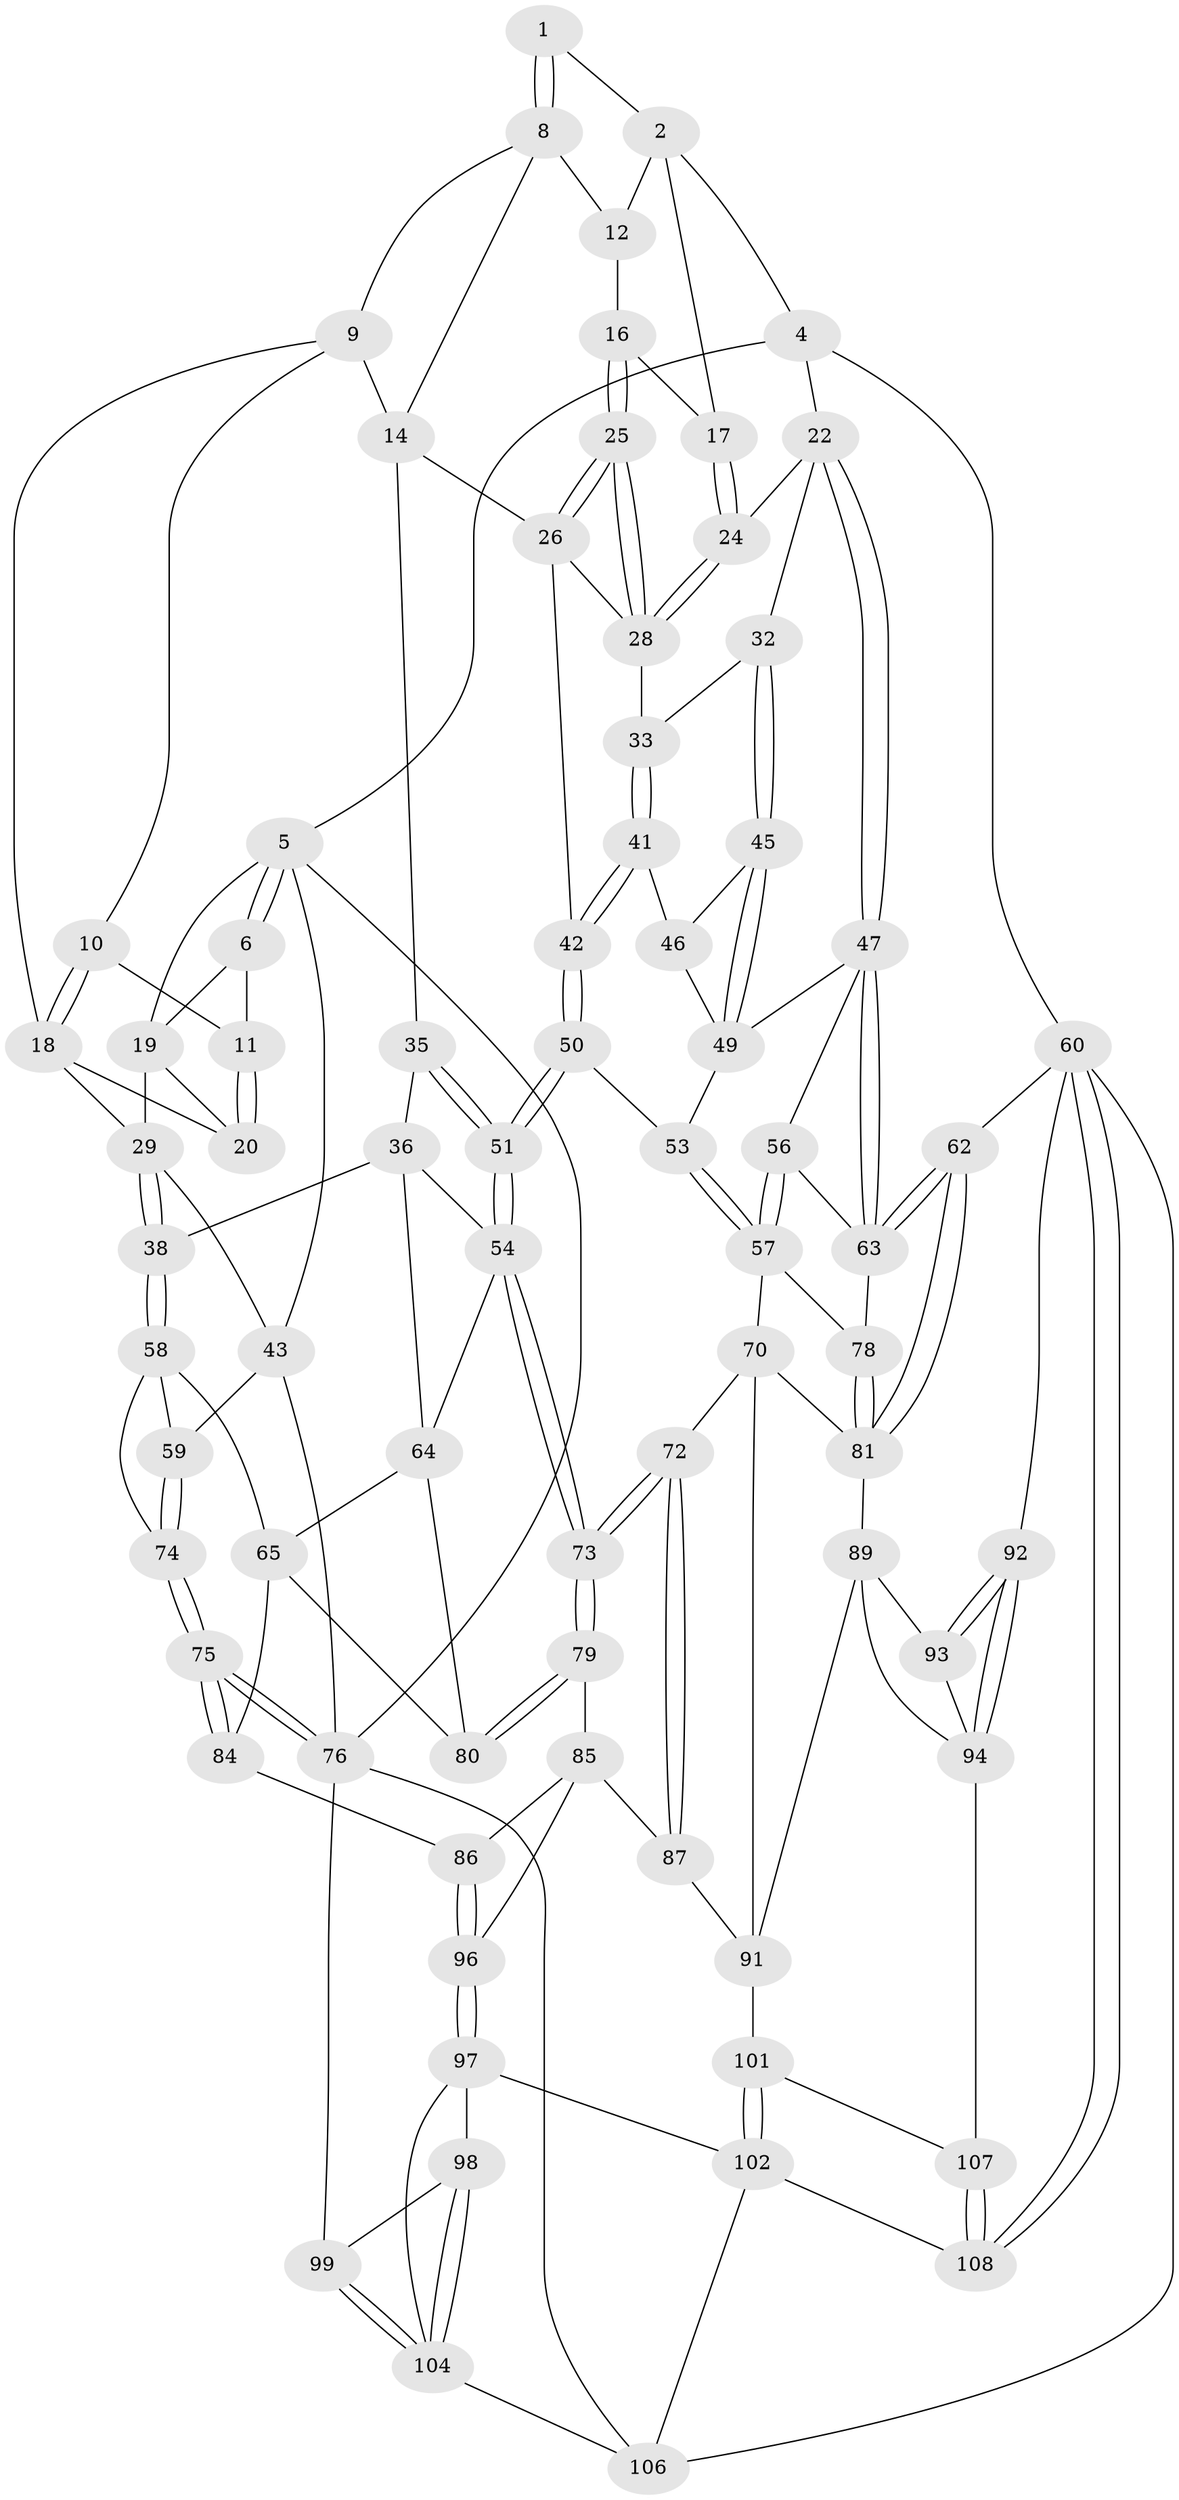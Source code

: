 // Generated by graph-tools (version 1.1) at 2025/52/02/27/25 19:52:38]
// undirected, 76 vertices, 176 edges
graph export_dot {
graph [start="1"]
  node [color=gray90,style=filled];
  1 [pos="+0.48393298035436494+0"];
  2 [pos="+0.5558034254083959+0",super="+3"];
  4 [pos="+1+0"];
  5 [pos="+0+0",super="+40"];
  6 [pos="+0+0",super="+7"];
  8 [pos="+0.4822357786507057+0",super="+13"];
  9 [pos="+0.41139939304691375+0.024829240903233168",super="+15"];
  10 [pos="+0.33698532581223073+0.0033849810369187207"];
  11 [pos="+0.3081403748964503+0"];
  12 [pos="+0.5870854660338565+0.029298683479293673"];
  14 [pos="+0.5015505498730143+0.11239053834100206",super="+27"];
  16 [pos="+0.6699825504558559+0.040389356314957034"];
  17 [pos="+0.801758775463492+0"];
  18 [pos="+0.40292150941434424+0.1394007525147196",super="+21"];
  19 [pos="+0.2384251227438789+0.06574960444785852",super="+31"];
  20 [pos="+0.2607027849106263+0.05393570299638985"];
  22 [pos="+1+0",super="+23"];
  24 [pos="+0.8084020873135641+0.056611862473700224"];
  25 [pos="+0.6607203572418607+0.15089480978641"];
  26 [pos="+0.6574081728902562+0.15414115546779997",super="+39"];
  28 [pos="+0.7950142663144644+0.13983332059803433",super="+34"];
  29 [pos="+0.3175828934781966+0.28475628607497133",super="+30"];
  32 [pos="+0.8775998607572846+0.18486222001812025"];
  33 [pos="+0.8595492590162673+0.1811150995583328"];
  35 [pos="+0.5803135572437875+0.2729305470031766"];
  36 [pos="+0.4372393175724409+0.32383503851348744",super="+37"];
  38 [pos="+0.3207426966314748+0.30422027112511935"];
  41 [pos="+0.7994196871918468+0.2987832733986501"];
  42 [pos="+0.7559911088976107+0.30397430111755114"];
  43 [pos="+0.035515021940265436+0.3343343205125743",super="+44"];
  45 [pos="+0.9482438406501233+0.271379840037117"];
  46 [pos="+0.8517348046368077+0.31081875414349663"];
  47 [pos="+1+0.29348691712363034",super="+48"];
  49 [pos="+0.9987329494876472+0.2953140031762088",super="+52"];
  50 [pos="+0.6885550844216134+0.391291924836663"];
  51 [pos="+0.6735784876520766+0.3955567455599"];
  53 [pos="+0.8263104608684105+0.4321269822590267"];
  54 [pos="+0.6696035393635088+0.4037984538503884",super="+55"];
  56 [pos="+0.9251634127159062+0.447828764840552"];
  57 [pos="+0.8590634430614896+0.4786679463013931",super="+69"];
  58 [pos="+0.23909143185478718+0.36371155785153564",super="+66"];
  59 [pos="+0.14813164963855038+0.4007013601463669"];
  60 [pos="+1+1",super="+61"];
  62 [pos="+1+0.6037399393556925"];
  63 [pos="+1+0.4799753918523095",super="+68"];
  64 [pos="+0.38166890199922976+0.44867536287867776",super="+67"];
  65 [pos="+0.31443336938880434+0.5313247855092165",super="+83"];
  70 [pos="+0.8212185277291243+0.5770533614286708",super="+71"];
  72 [pos="+0.6940296544375931+0.6274321622203749"];
  73 [pos="+0.661640554362421+0.5869081569913261"];
  74 [pos="+0.11887006644947411+0.6241247291374923"];
  75 [pos="+0.11721898191375152+0.6277807236336594"];
  76 [pos="+0.05557636457524445+0.6797016150675699",super="+77"];
  78 [pos="+0.9315847844272247+0.5279553539328609"];
  79 [pos="+0.5020031540690018+0.5806108016495433"];
  80 [pos="+0.47206095607944304+0.5430696273407263"];
  81 [pos="+0.9787778969019041+0.6081750356377036",super="+82"];
  84 [pos="+0.3254632769049864+0.6693323085718069"];
  85 [pos="+0.4959524732984827+0.5967214173572213",super="+88"];
  86 [pos="+0.33626647772851564+0.6819520325720303"];
  87 [pos="+0.586104884368778+0.7649838781446985"];
  89 [pos="+0.9137912784562734+0.6703434384724498",super="+90"];
  91 [pos="+0.8146545345450894+0.7940874307787221",super="+100"];
  92 [pos="+1+0.7650483481912038"];
  93 [pos="+0.9469105300151389+0.6984364882297625"];
  94 [pos="+0.955274958243295+0.7473121502741782",super="+95"];
  96 [pos="+0.3788685238233864+0.7768755672192432"];
  97 [pos="+0.37550867049040626+0.78843520977854",super="+103"];
  98 [pos="+0.3728628189114937+0.7886807190630207"];
  99 [pos="+0.07433856706312832+0.7029597073814959"];
  101 [pos="+0.5690702827505816+0.9424395483426561"];
  102 [pos="+0.48050718988614344+1",super="+109"];
  104 [pos="+0.16505054974100705+0.8423163568104086",super="+105"];
  106 [pos="+0+1"];
  107 [pos="+0.8649887288009033+0.8983302920845708"];
  108 [pos="+1+1"];
  1 -- 2;
  1 -- 8;
  1 -- 8;
  2 -- 12;
  2 -- 17;
  2 -- 4;
  4 -- 5;
  4 -- 22;
  4 -- 60;
  5 -- 6;
  5 -- 6;
  5 -- 19;
  5 -- 43;
  5 -- 76;
  6 -- 19;
  6 -- 11;
  8 -- 9;
  8 -- 12;
  8 -- 14;
  9 -- 10;
  9 -- 18;
  9 -- 14;
  10 -- 11;
  10 -- 18;
  10 -- 18;
  11 -- 20;
  11 -- 20;
  12 -- 16;
  14 -- 26;
  14 -- 35;
  16 -- 17;
  16 -- 25;
  16 -- 25;
  17 -- 24;
  17 -- 24;
  18 -- 20;
  18 -- 29;
  19 -- 20;
  19 -- 29;
  22 -- 47;
  22 -- 47;
  22 -- 24;
  22 -- 32;
  24 -- 28;
  24 -- 28;
  25 -- 26;
  25 -- 26;
  25 -- 28;
  25 -- 28;
  26 -- 42;
  26 -- 28;
  28 -- 33;
  29 -- 38;
  29 -- 38;
  29 -- 43;
  32 -- 33;
  32 -- 45;
  32 -- 45;
  33 -- 41;
  33 -- 41;
  35 -- 36;
  35 -- 51;
  35 -- 51;
  36 -- 54;
  36 -- 64;
  36 -- 38;
  38 -- 58;
  38 -- 58;
  41 -- 42;
  41 -- 42;
  41 -- 46;
  42 -- 50;
  42 -- 50;
  43 -- 59;
  43 -- 76;
  45 -- 46;
  45 -- 49;
  45 -- 49;
  46 -- 49;
  47 -- 63;
  47 -- 63;
  47 -- 56;
  47 -- 49;
  49 -- 53;
  50 -- 51;
  50 -- 51;
  50 -- 53;
  51 -- 54;
  51 -- 54;
  53 -- 57;
  53 -- 57;
  54 -- 73;
  54 -- 73;
  54 -- 64;
  56 -- 57;
  56 -- 57;
  56 -- 63;
  57 -- 78;
  57 -- 70;
  58 -- 59;
  58 -- 65;
  58 -- 74;
  59 -- 74;
  59 -- 74;
  60 -- 108;
  60 -- 108;
  60 -- 106;
  60 -- 62;
  60 -- 92;
  62 -- 63;
  62 -- 63;
  62 -- 81;
  62 -- 81;
  63 -- 78;
  64 -- 65;
  64 -- 80;
  65 -- 80;
  65 -- 84;
  70 -- 72;
  70 -- 91;
  70 -- 81;
  72 -- 73;
  72 -- 73;
  72 -- 87;
  72 -- 87;
  73 -- 79;
  73 -- 79;
  74 -- 75;
  74 -- 75;
  75 -- 76;
  75 -- 76;
  75 -- 84;
  75 -- 84;
  76 -- 99;
  76 -- 106;
  78 -- 81;
  78 -- 81;
  79 -- 80;
  79 -- 80;
  79 -- 85;
  81 -- 89;
  84 -- 86;
  85 -- 86;
  85 -- 96;
  85 -- 87;
  86 -- 96;
  86 -- 96;
  87 -- 91;
  89 -- 93;
  89 -- 91;
  89 -- 94;
  91 -- 101;
  92 -- 93;
  92 -- 93;
  92 -- 94;
  92 -- 94;
  93 -- 94;
  94 -- 107;
  96 -- 97;
  96 -- 97;
  97 -- 98;
  97 -- 104;
  97 -- 102;
  98 -- 99;
  98 -- 104;
  98 -- 104;
  99 -- 104;
  99 -- 104;
  101 -- 102;
  101 -- 102;
  101 -- 107;
  102 -- 106;
  102 -- 108;
  104 -- 106;
  107 -- 108;
  107 -- 108;
}
